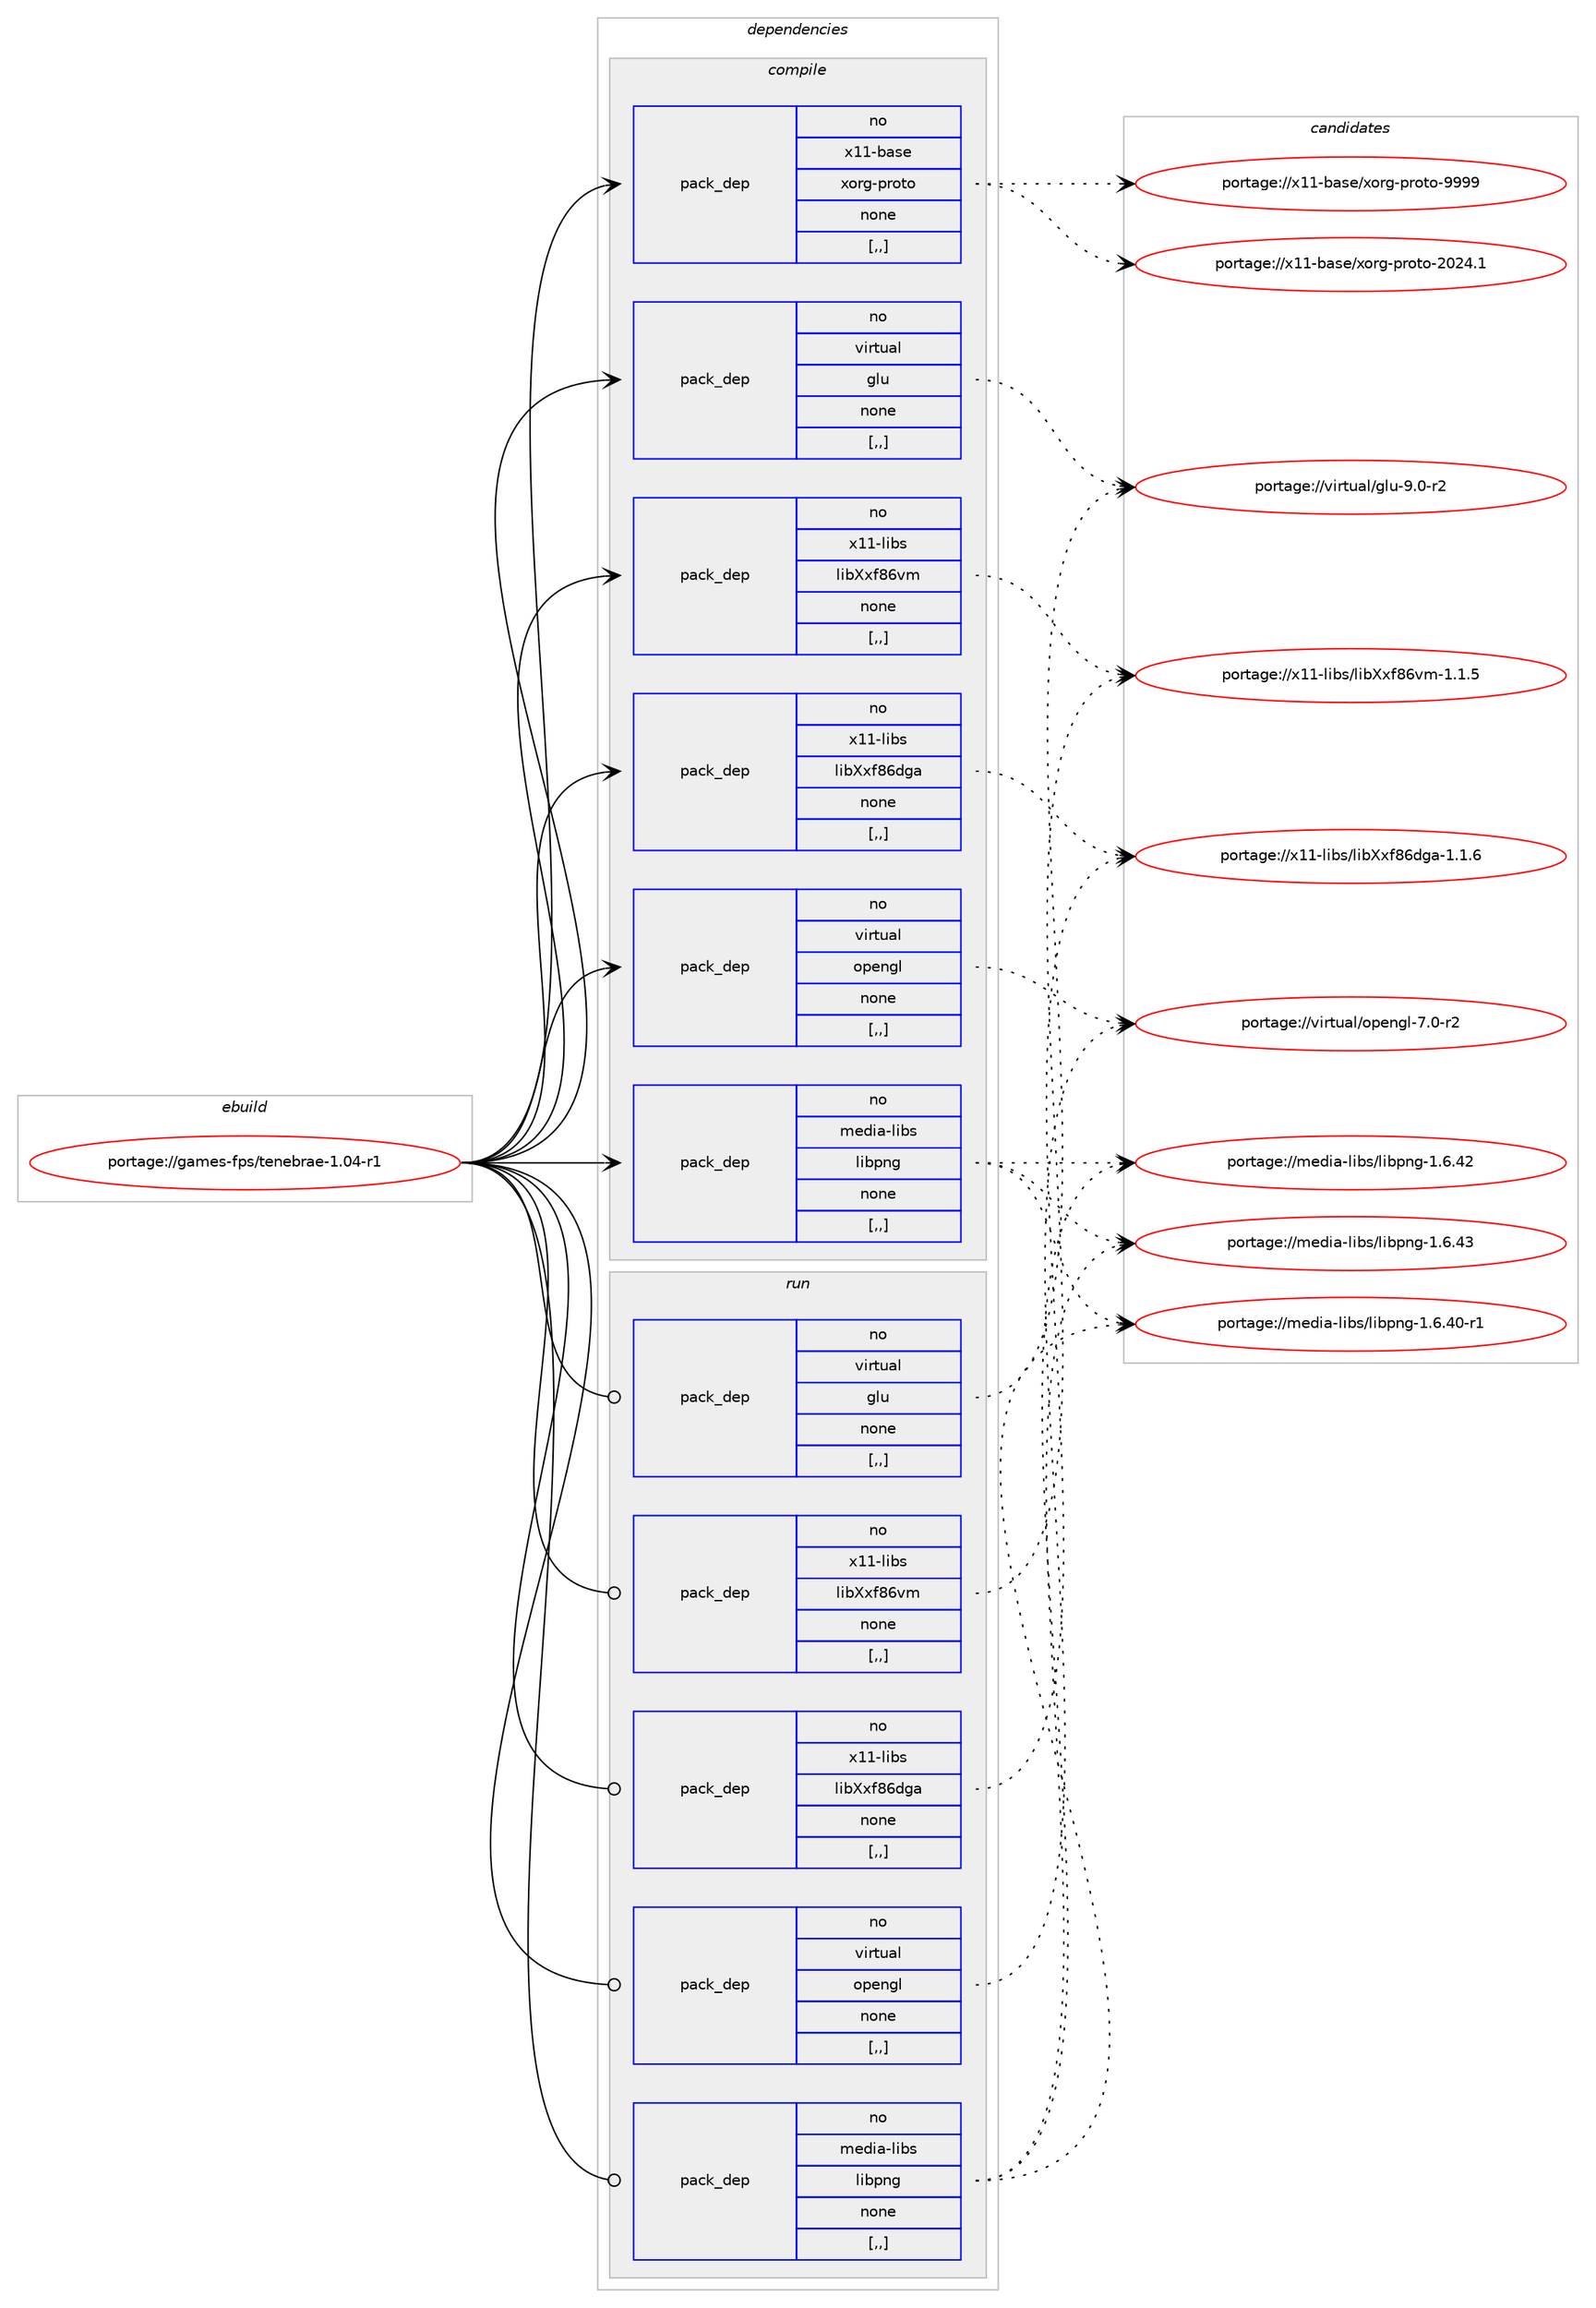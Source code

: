 digraph prolog {

# *************
# Graph options
# *************

newrank=true;
concentrate=true;
compound=true;
graph [rankdir=LR,fontname=Helvetica,fontsize=10,ranksep=1.5];#, ranksep=2.5, nodesep=0.2];
edge  [arrowhead=vee];
node  [fontname=Helvetica,fontsize=10];

# **********
# The ebuild
# **********

subgraph cluster_leftcol {
color=gray;
rank=same;
label=<<i>ebuild</i>>;
id [label="portage://games-fps/tenebrae-1.04-r1", color=red, width=4, href="../games-fps/tenebrae-1.04-r1.svg"];
}

# ****************
# The dependencies
# ****************

subgraph cluster_midcol {
color=gray;
label=<<i>dependencies</i>>;
subgraph cluster_compile {
fillcolor="#eeeeee";
style=filled;
label=<<i>compile</i>>;
subgraph pack161652 {
dependency225766 [label=<<TABLE BORDER="0" CELLBORDER="1" CELLSPACING="0" CELLPADDING="4" WIDTH="220"><TR><TD ROWSPAN="6" CELLPADDING="30">pack_dep</TD></TR><TR><TD WIDTH="110">no</TD></TR><TR><TD>media-libs</TD></TR><TR><TD>libpng</TD></TR><TR><TD>none</TD></TR><TR><TD>[,,]</TD></TR></TABLE>>, shape=none, color=blue];
}
id:e -> dependency225766:w [weight=20,style="solid",arrowhead="vee"];
subgraph pack161653 {
dependency225767 [label=<<TABLE BORDER="0" CELLBORDER="1" CELLSPACING="0" CELLPADDING="4" WIDTH="220"><TR><TD ROWSPAN="6" CELLPADDING="30">pack_dep</TD></TR><TR><TD WIDTH="110">no</TD></TR><TR><TD>virtual</TD></TR><TR><TD>glu</TD></TR><TR><TD>none</TD></TR><TR><TD>[,,]</TD></TR></TABLE>>, shape=none, color=blue];
}
id:e -> dependency225767:w [weight=20,style="solid",arrowhead="vee"];
subgraph pack161654 {
dependency225768 [label=<<TABLE BORDER="0" CELLBORDER="1" CELLSPACING="0" CELLPADDING="4" WIDTH="220"><TR><TD ROWSPAN="6" CELLPADDING="30">pack_dep</TD></TR><TR><TD WIDTH="110">no</TD></TR><TR><TD>virtual</TD></TR><TR><TD>opengl</TD></TR><TR><TD>none</TD></TR><TR><TD>[,,]</TD></TR></TABLE>>, shape=none, color=blue];
}
id:e -> dependency225768:w [weight=20,style="solid",arrowhead="vee"];
subgraph pack161655 {
dependency225769 [label=<<TABLE BORDER="0" CELLBORDER="1" CELLSPACING="0" CELLPADDING="4" WIDTH="220"><TR><TD ROWSPAN="6" CELLPADDING="30">pack_dep</TD></TR><TR><TD WIDTH="110">no</TD></TR><TR><TD>x11-base</TD></TR><TR><TD>xorg-proto</TD></TR><TR><TD>none</TD></TR><TR><TD>[,,]</TD></TR></TABLE>>, shape=none, color=blue];
}
id:e -> dependency225769:w [weight=20,style="solid",arrowhead="vee"];
subgraph pack161656 {
dependency225770 [label=<<TABLE BORDER="0" CELLBORDER="1" CELLSPACING="0" CELLPADDING="4" WIDTH="220"><TR><TD ROWSPAN="6" CELLPADDING="30">pack_dep</TD></TR><TR><TD WIDTH="110">no</TD></TR><TR><TD>x11-libs</TD></TR><TR><TD>libXxf86dga</TD></TR><TR><TD>none</TD></TR><TR><TD>[,,]</TD></TR></TABLE>>, shape=none, color=blue];
}
id:e -> dependency225770:w [weight=20,style="solid",arrowhead="vee"];
subgraph pack161657 {
dependency225771 [label=<<TABLE BORDER="0" CELLBORDER="1" CELLSPACING="0" CELLPADDING="4" WIDTH="220"><TR><TD ROWSPAN="6" CELLPADDING="30">pack_dep</TD></TR><TR><TD WIDTH="110">no</TD></TR><TR><TD>x11-libs</TD></TR><TR><TD>libXxf86vm</TD></TR><TR><TD>none</TD></TR><TR><TD>[,,]</TD></TR></TABLE>>, shape=none, color=blue];
}
id:e -> dependency225771:w [weight=20,style="solid",arrowhead="vee"];
}
subgraph cluster_compileandrun {
fillcolor="#eeeeee";
style=filled;
label=<<i>compile and run</i>>;
}
subgraph cluster_run {
fillcolor="#eeeeee";
style=filled;
label=<<i>run</i>>;
subgraph pack161658 {
dependency225772 [label=<<TABLE BORDER="0" CELLBORDER="1" CELLSPACING="0" CELLPADDING="4" WIDTH="220"><TR><TD ROWSPAN="6" CELLPADDING="30">pack_dep</TD></TR><TR><TD WIDTH="110">no</TD></TR><TR><TD>media-libs</TD></TR><TR><TD>libpng</TD></TR><TR><TD>none</TD></TR><TR><TD>[,,]</TD></TR></TABLE>>, shape=none, color=blue];
}
id:e -> dependency225772:w [weight=20,style="solid",arrowhead="odot"];
subgraph pack161659 {
dependency225773 [label=<<TABLE BORDER="0" CELLBORDER="1" CELLSPACING="0" CELLPADDING="4" WIDTH="220"><TR><TD ROWSPAN="6" CELLPADDING="30">pack_dep</TD></TR><TR><TD WIDTH="110">no</TD></TR><TR><TD>virtual</TD></TR><TR><TD>glu</TD></TR><TR><TD>none</TD></TR><TR><TD>[,,]</TD></TR></TABLE>>, shape=none, color=blue];
}
id:e -> dependency225773:w [weight=20,style="solid",arrowhead="odot"];
subgraph pack161660 {
dependency225774 [label=<<TABLE BORDER="0" CELLBORDER="1" CELLSPACING="0" CELLPADDING="4" WIDTH="220"><TR><TD ROWSPAN="6" CELLPADDING="30">pack_dep</TD></TR><TR><TD WIDTH="110">no</TD></TR><TR><TD>virtual</TD></TR><TR><TD>opengl</TD></TR><TR><TD>none</TD></TR><TR><TD>[,,]</TD></TR></TABLE>>, shape=none, color=blue];
}
id:e -> dependency225774:w [weight=20,style="solid",arrowhead="odot"];
subgraph pack161661 {
dependency225775 [label=<<TABLE BORDER="0" CELLBORDER="1" CELLSPACING="0" CELLPADDING="4" WIDTH="220"><TR><TD ROWSPAN="6" CELLPADDING="30">pack_dep</TD></TR><TR><TD WIDTH="110">no</TD></TR><TR><TD>x11-libs</TD></TR><TR><TD>libXxf86dga</TD></TR><TR><TD>none</TD></TR><TR><TD>[,,]</TD></TR></TABLE>>, shape=none, color=blue];
}
id:e -> dependency225775:w [weight=20,style="solid",arrowhead="odot"];
subgraph pack161662 {
dependency225776 [label=<<TABLE BORDER="0" CELLBORDER="1" CELLSPACING="0" CELLPADDING="4" WIDTH="220"><TR><TD ROWSPAN="6" CELLPADDING="30">pack_dep</TD></TR><TR><TD WIDTH="110">no</TD></TR><TR><TD>x11-libs</TD></TR><TR><TD>libXxf86vm</TD></TR><TR><TD>none</TD></TR><TR><TD>[,,]</TD></TR></TABLE>>, shape=none, color=blue];
}
id:e -> dependency225776:w [weight=20,style="solid",arrowhead="odot"];
}
}

# **************
# The candidates
# **************

subgraph cluster_choices {
rank=same;
color=gray;
label=<<i>candidates</i>>;

subgraph choice161652 {
color=black;
nodesep=1;
choice1091011001059745108105981154710810598112110103454946544652484511449 [label="portage://media-libs/libpng-1.6.40-r1", color=red, width=4,href="../media-libs/libpng-1.6.40-r1.svg"];
choice109101100105974510810598115471081059811211010345494654465250 [label="portage://media-libs/libpng-1.6.42", color=red, width=4,href="../media-libs/libpng-1.6.42.svg"];
choice109101100105974510810598115471081059811211010345494654465251 [label="portage://media-libs/libpng-1.6.43", color=red, width=4,href="../media-libs/libpng-1.6.43.svg"];
dependency225766:e -> choice1091011001059745108105981154710810598112110103454946544652484511449:w [style=dotted,weight="100"];
dependency225766:e -> choice109101100105974510810598115471081059811211010345494654465250:w [style=dotted,weight="100"];
dependency225766:e -> choice109101100105974510810598115471081059811211010345494654465251:w [style=dotted,weight="100"];
}
subgraph choice161653 {
color=black;
nodesep=1;
choice1181051141161179710847103108117455746484511450 [label="portage://virtual/glu-9.0-r2", color=red, width=4,href="../virtual/glu-9.0-r2.svg"];
dependency225767:e -> choice1181051141161179710847103108117455746484511450:w [style=dotted,weight="100"];
}
subgraph choice161654 {
color=black;
nodesep=1;
choice1181051141161179710847111112101110103108455546484511450 [label="portage://virtual/opengl-7.0-r2", color=red, width=4,href="../virtual/opengl-7.0-r2.svg"];
dependency225768:e -> choice1181051141161179710847111112101110103108455546484511450:w [style=dotted,weight="100"];
}
subgraph choice161655 {
color=black;
nodesep=1;
choice1204949459897115101471201111141034511211411111611145504850524649 [label="portage://x11-base/xorg-proto-2024.1", color=red, width=4,href="../x11-base/xorg-proto-2024.1.svg"];
choice120494945989711510147120111114103451121141111161114557575757 [label="portage://x11-base/xorg-proto-9999", color=red, width=4,href="../x11-base/xorg-proto-9999.svg"];
dependency225769:e -> choice1204949459897115101471201111141034511211411111611145504850524649:w [style=dotted,weight="100"];
dependency225769:e -> choice120494945989711510147120111114103451121141111161114557575757:w [style=dotted,weight="100"];
}
subgraph choice161656 {
color=black;
nodesep=1;
choice12049494510810598115471081059888120102565410010397454946494654 [label="portage://x11-libs/libXxf86dga-1.1.6", color=red, width=4,href="../x11-libs/libXxf86dga-1.1.6.svg"];
dependency225770:e -> choice12049494510810598115471081059888120102565410010397454946494654:w [style=dotted,weight="100"];
}
subgraph choice161657 {
color=black;
nodesep=1;
choice120494945108105981154710810598881201025654118109454946494653 [label="portage://x11-libs/libXxf86vm-1.1.5", color=red, width=4,href="../x11-libs/libXxf86vm-1.1.5.svg"];
dependency225771:e -> choice120494945108105981154710810598881201025654118109454946494653:w [style=dotted,weight="100"];
}
subgraph choice161658 {
color=black;
nodesep=1;
choice1091011001059745108105981154710810598112110103454946544652484511449 [label="portage://media-libs/libpng-1.6.40-r1", color=red, width=4,href="../media-libs/libpng-1.6.40-r1.svg"];
choice109101100105974510810598115471081059811211010345494654465250 [label="portage://media-libs/libpng-1.6.42", color=red, width=4,href="../media-libs/libpng-1.6.42.svg"];
choice109101100105974510810598115471081059811211010345494654465251 [label="portage://media-libs/libpng-1.6.43", color=red, width=4,href="../media-libs/libpng-1.6.43.svg"];
dependency225772:e -> choice1091011001059745108105981154710810598112110103454946544652484511449:w [style=dotted,weight="100"];
dependency225772:e -> choice109101100105974510810598115471081059811211010345494654465250:w [style=dotted,weight="100"];
dependency225772:e -> choice109101100105974510810598115471081059811211010345494654465251:w [style=dotted,weight="100"];
}
subgraph choice161659 {
color=black;
nodesep=1;
choice1181051141161179710847103108117455746484511450 [label="portage://virtual/glu-9.0-r2", color=red, width=4,href="../virtual/glu-9.0-r2.svg"];
dependency225773:e -> choice1181051141161179710847103108117455746484511450:w [style=dotted,weight="100"];
}
subgraph choice161660 {
color=black;
nodesep=1;
choice1181051141161179710847111112101110103108455546484511450 [label="portage://virtual/opengl-7.0-r2", color=red, width=4,href="../virtual/opengl-7.0-r2.svg"];
dependency225774:e -> choice1181051141161179710847111112101110103108455546484511450:w [style=dotted,weight="100"];
}
subgraph choice161661 {
color=black;
nodesep=1;
choice12049494510810598115471081059888120102565410010397454946494654 [label="portage://x11-libs/libXxf86dga-1.1.6", color=red, width=4,href="../x11-libs/libXxf86dga-1.1.6.svg"];
dependency225775:e -> choice12049494510810598115471081059888120102565410010397454946494654:w [style=dotted,weight="100"];
}
subgraph choice161662 {
color=black;
nodesep=1;
choice120494945108105981154710810598881201025654118109454946494653 [label="portage://x11-libs/libXxf86vm-1.1.5", color=red, width=4,href="../x11-libs/libXxf86vm-1.1.5.svg"];
dependency225776:e -> choice120494945108105981154710810598881201025654118109454946494653:w [style=dotted,weight="100"];
}
}

}
